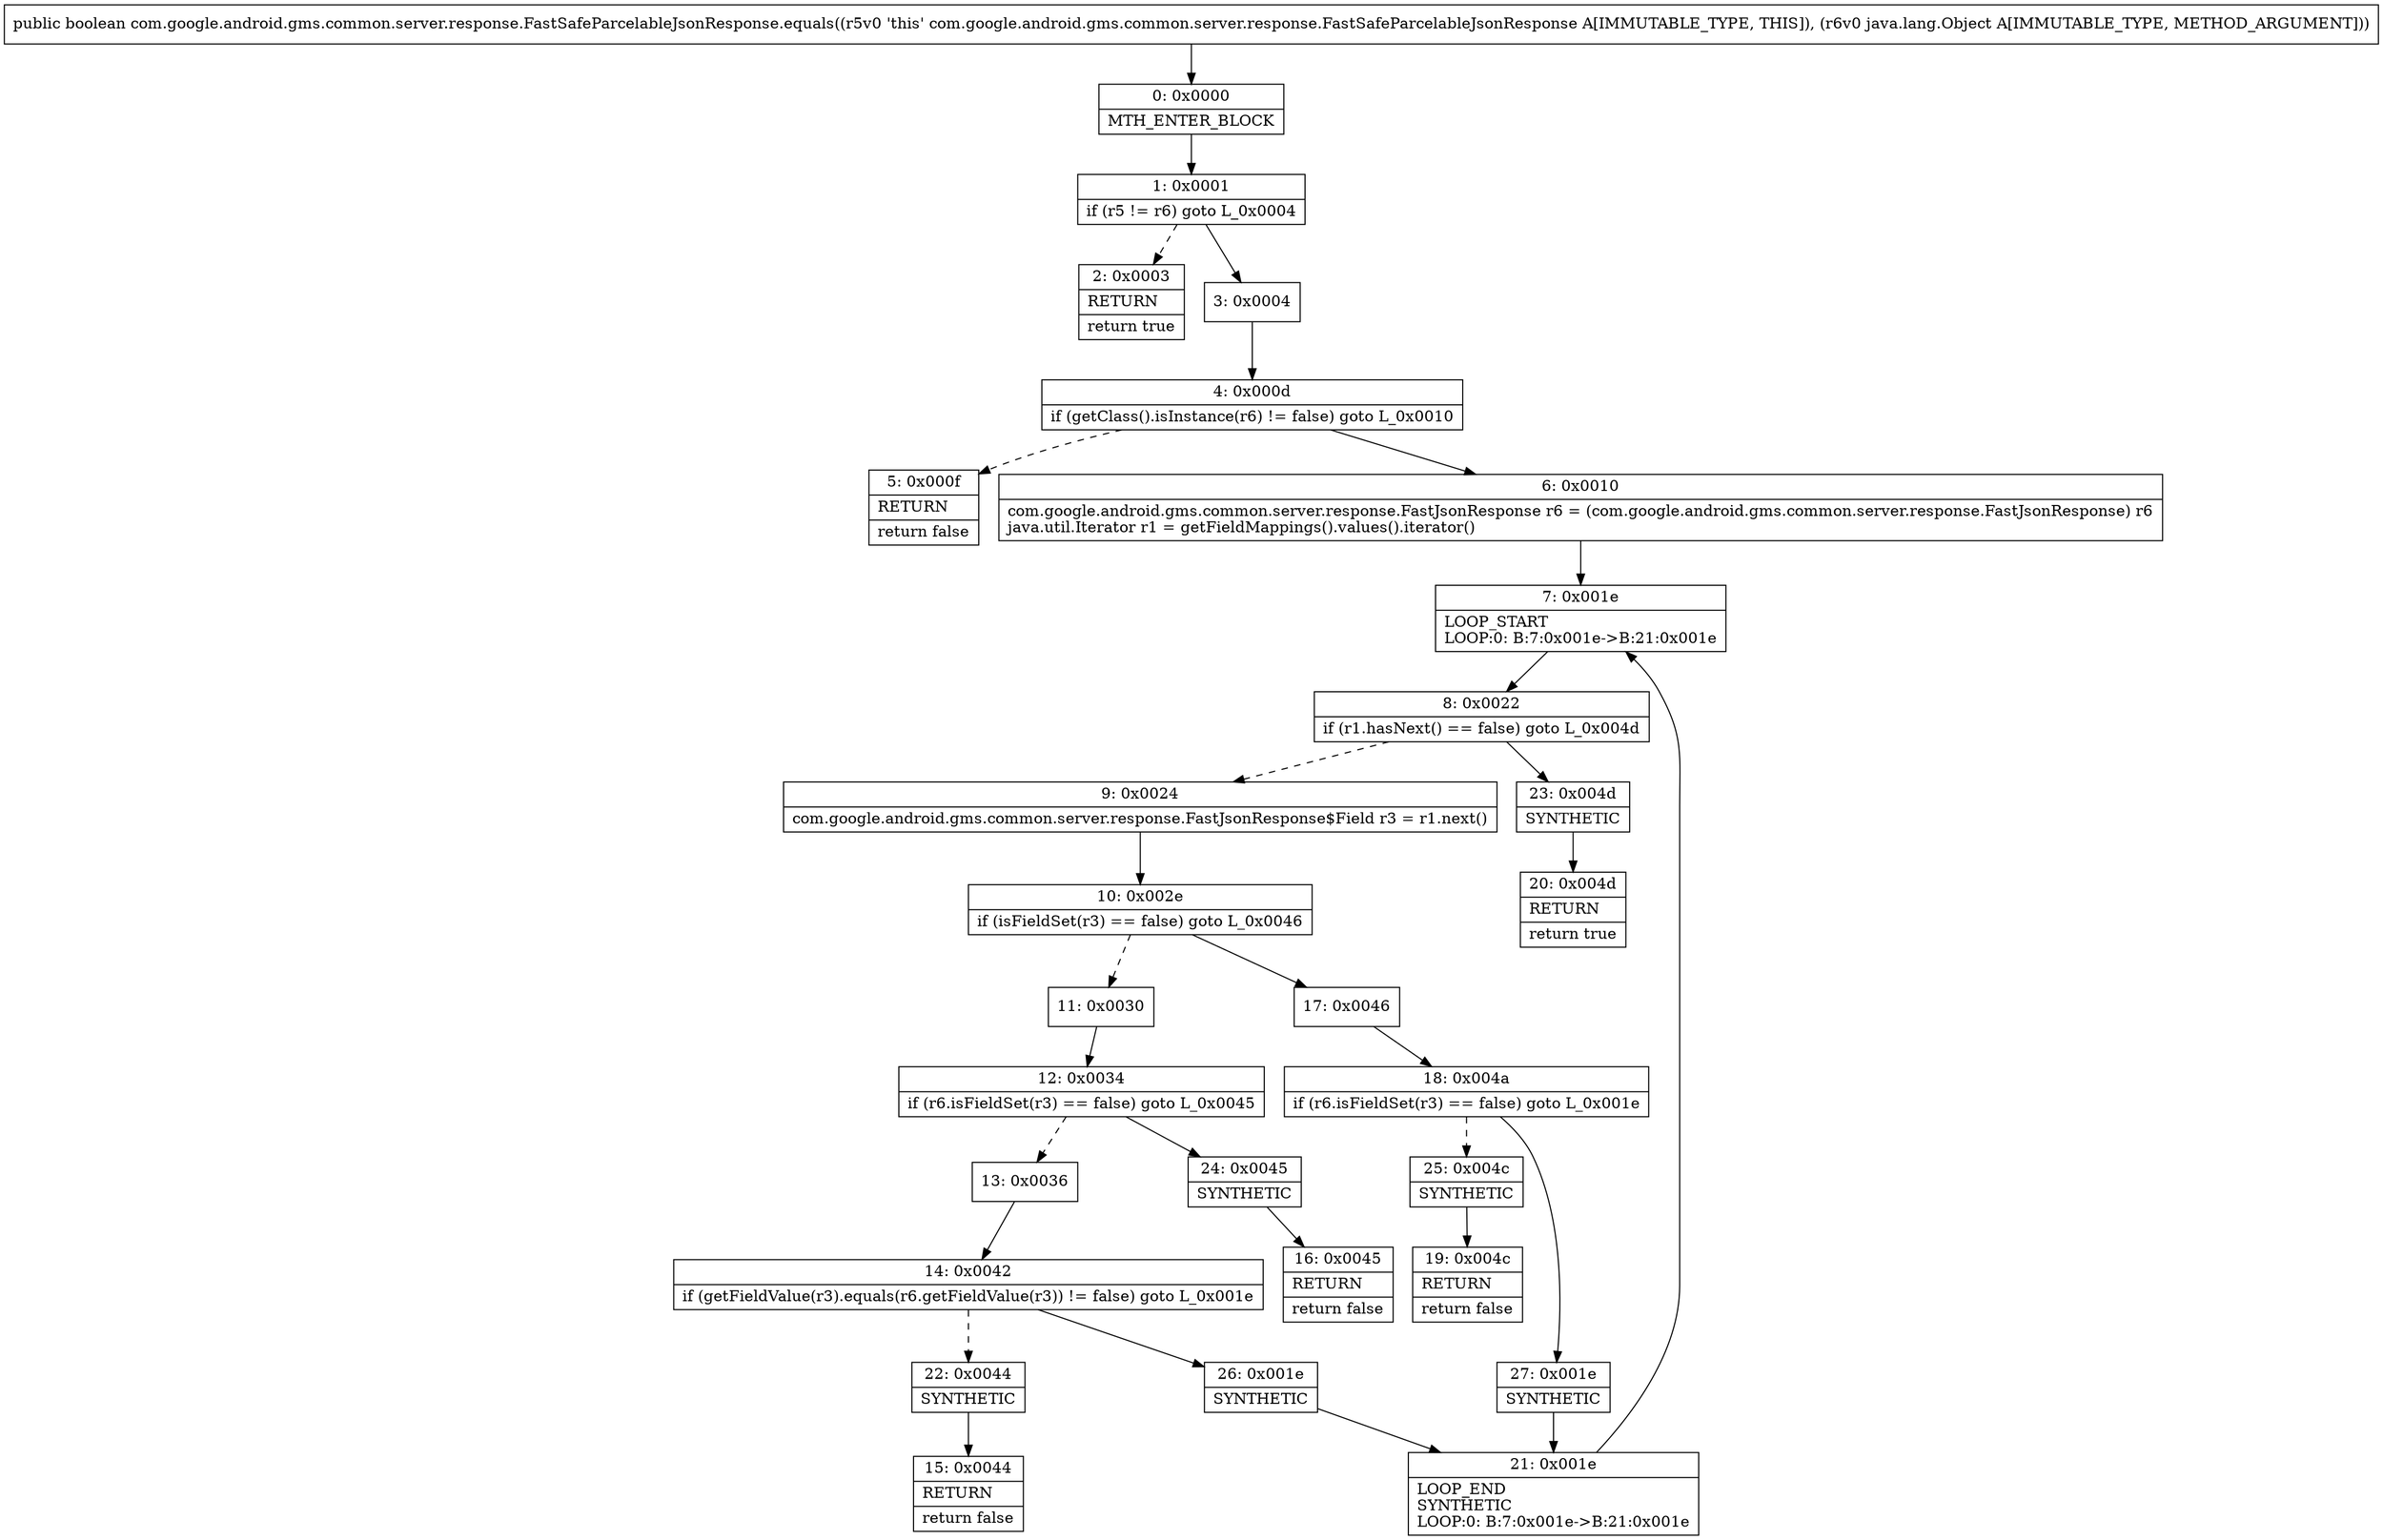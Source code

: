 digraph "CFG forcom.google.android.gms.common.server.response.FastSafeParcelableJsonResponse.equals(Ljava\/lang\/Object;)Z" {
Node_0 [shape=record,label="{0\:\ 0x0000|MTH_ENTER_BLOCK\l}"];
Node_1 [shape=record,label="{1\:\ 0x0001|if (r5 != r6) goto L_0x0004\l}"];
Node_2 [shape=record,label="{2\:\ 0x0003|RETURN\l|return true\l}"];
Node_3 [shape=record,label="{3\:\ 0x0004}"];
Node_4 [shape=record,label="{4\:\ 0x000d|if (getClass().isInstance(r6) != false) goto L_0x0010\l}"];
Node_5 [shape=record,label="{5\:\ 0x000f|RETURN\l|return false\l}"];
Node_6 [shape=record,label="{6\:\ 0x0010|com.google.android.gms.common.server.response.FastJsonResponse r6 = (com.google.android.gms.common.server.response.FastJsonResponse) r6\ljava.util.Iterator r1 = getFieldMappings().values().iterator()\l}"];
Node_7 [shape=record,label="{7\:\ 0x001e|LOOP_START\lLOOP:0: B:7:0x001e\-\>B:21:0x001e\l}"];
Node_8 [shape=record,label="{8\:\ 0x0022|if (r1.hasNext() == false) goto L_0x004d\l}"];
Node_9 [shape=record,label="{9\:\ 0x0024|com.google.android.gms.common.server.response.FastJsonResponse$Field r3 = r1.next()\l}"];
Node_10 [shape=record,label="{10\:\ 0x002e|if (isFieldSet(r3) == false) goto L_0x0046\l}"];
Node_11 [shape=record,label="{11\:\ 0x0030}"];
Node_12 [shape=record,label="{12\:\ 0x0034|if (r6.isFieldSet(r3) == false) goto L_0x0045\l}"];
Node_13 [shape=record,label="{13\:\ 0x0036}"];
Node_14 [shape=record,label="{14\:\ 0x0042|if (getFieldValue(r3).equals(r6.getFieldValue(r3)) != false) goto L_0x001e\l}"];
Node_15 [shape=record,label="{15\:\ 0x0044|RETURN\l|return false\l}"];
Node_16 [shape=record,label="{16\:\ 0x0045|RETURN\l|return false\l}"];
Node_17 [shape=record,label="{17\:\ 0x0046}"];
Node_18 [shape=record,label="{18\:\ 0x004a|if (r6.isFieldSet(r3) == false) goto L_0x001e\l}"];
Node_19 [shape=record,label="{19\:\ 0x004c|RETURN\l|return false\l}"];
Node_20 [shape=record,label="{20\:\ 0x004d|RETURN\l|return true\l}"];
Node_21 [shape=record,label="{21\:\ 0x001e|LOOP_END\lSYNTHETIC\lLOOP:0: B:7:0x001e\-\>B:21:0x001e\l}"];
Node_22 [shape=record,label="{22\:\ 0x0044|SYNTHETIC\l}"];
Node_23 [shape=record,label="{23\:\ 0x004d|SYNTHETIC\l}"];
Node_24 [shape=record,label="{24\:\ 0x0045|SYNTHETIC\l}"];
Node_25 [shape=record,label="{25\:\ 0x004c|SYNTHETIC\l}"];
Node_26 [shape=record,label="{26\:\ 0x001e|SYNTHETIC\l}"];
Node_27 [shape=record,label="{27\:\ 0x001e|SYNTHETIC\l}"];
MethodNode[shape=record,label="{public boolean com.google.android.gms.common.server.response.FastSafeParcelableJsonResponse.equals((r5v0 'this' com.google.android.gms.common.server.response.FastSafeParcelableJsonResponse A[IMMUTABLE_TYPE, THIS]), (r6v0 java.lang.Object A[IMMUTABLE_TYPE, METHOD_ARGUMENT])) }"];
MethodNode -> Node_0;
Node_0 -> Node_1;
Node_1 -> Node_2[style=dashed];
Node_1 -> Node_3;
Node_3 -> Node_4;
Node_4 -> Node_5[style=dashed];
Node_4 -> Node_6;
Node_6 -> Node_7;
Node_7 -> Node_8;
Node_8 -> Node_9[style=dashed];
Node_8 -> Node_23;
Node_9 -> Node_10;
Node_10 -> Node_11[style=dashed];
Node_10 -> Node_17;
Node_11 -> Node_12;
Node_12 -> Node_13[style=dashed];
Node_12 -> Node_24;
Node_13 -> Node_14;
Node_14 -> Node_22[style=dashed];
Node_14 -> Node_26;
Node_17 -> Node_18;
Node_18 -> Node_25[style=dashed];
Node_18 -> Node_27;
Node_21 -> Node_7;
Node_22 -> Node_15;
Node_23 -> Node_20;
Node_24 -> Node_16;
Node_25 -> Node_19;
Node_26 -> Node_21;
Node_27 -> Node_21;
}

